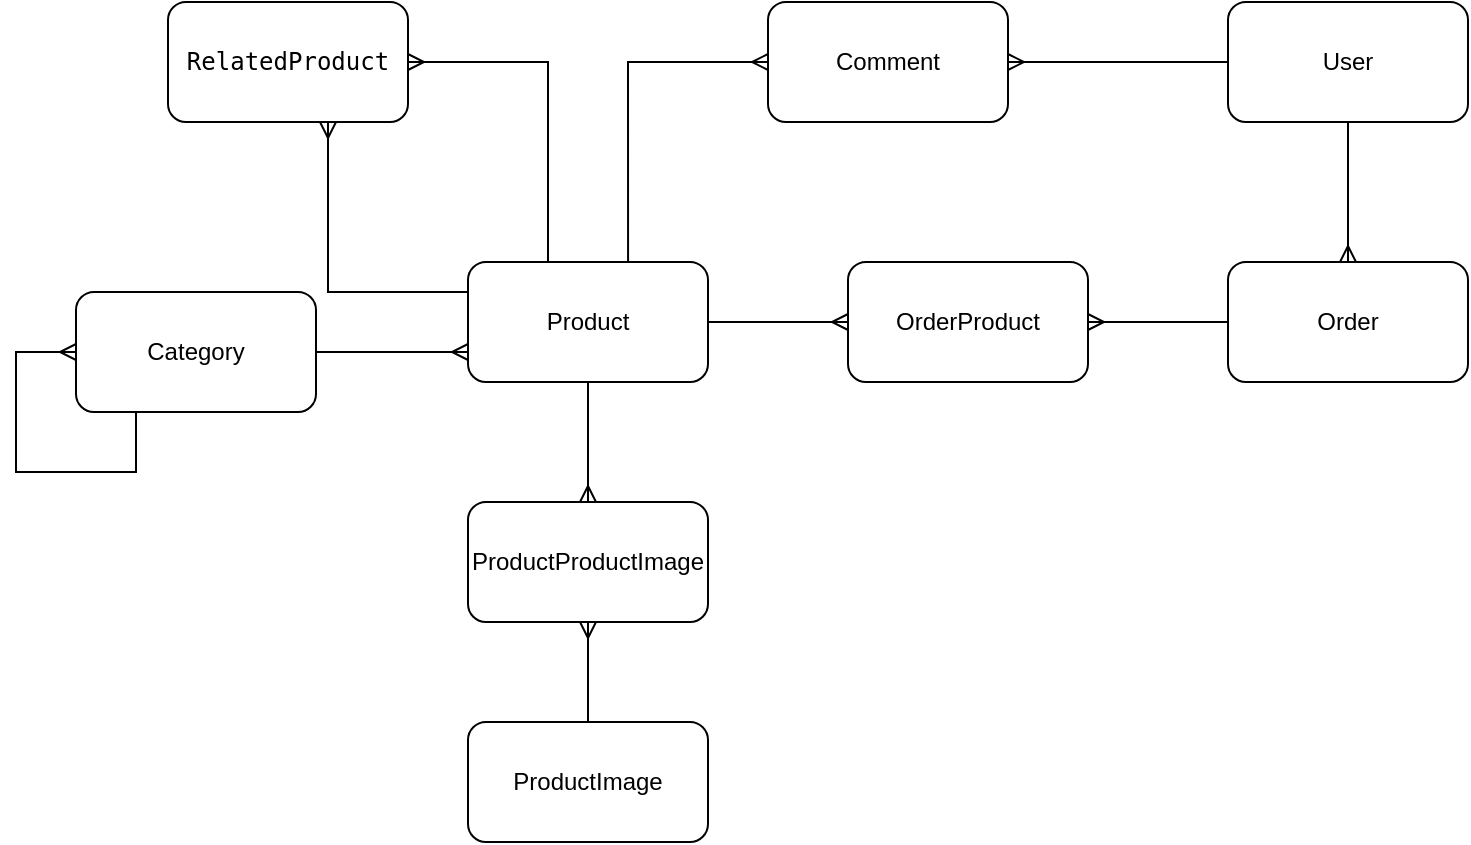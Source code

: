 <mxfile version="24.4.4" type="device">
  <diagram name="Page-1" id="E098p-_CdfFimfwnWkUK">
    <mxGraphModel dx="1050" dy="557" grid="1" gridSize="10" guides="1" tooltips="1" connect="1" arrows="1" fold="1" page="1" pageScale="1" pageWidth="827" pageHeight="1169" math="0" shadow="0">
      <root>
        <mxCell id="0" />
        <mxCell id="1" parent="0" />
        <mxCell id="5VkKAmdnZOoy0N5K2ojt-14" style="edgeStyle=orthogonalEdgeStyle;rounded=0;orthogonalLoop=1;jettySize=auto;html=1;entryX=0.5;entryY=0;entryDx=0;entryDy=0;endArrow=ERmany;endFill=0;" edge="1" parent="1" source="5VkKAmdnZOoy0N5K2ojt-1" target="5VkKAmdnZOoy0N5K2ojt-5">
          <mxGeometry relative="1" as="geometry" />
        </mxCell>
        <mxCell id="5VkKAmdnZOoy0N5K2ojt-18" value="" style="edgeStyle=orthogonalEdgeStyle;rounded=0;orthogonalLoop=1;jettySize=auto;html=1;endArrow=ERmany;endFill=0;" edge="1" parent="1" source="5VkKAmdnZOoy0N5K2ojt-1" target="5VkKAmdnZOoy0N5K2ojt-15">
          <mxGeometry relative="1" as="geometry" />
        </mxCell>
        <mxCell id="5VkKAmdnZOoy0N5K2ojt-1" value="User" style="rounded=1;whiteSpace=wrap;html=1;" vertex="1" parent="1">
          <mxGeometry x="630" y="10" width="120" height="60" as="geometry" />
        </mxCell>
        <mxCell id="5VkKAmdnZOoy0N5K2ojt-12" style="edgeStyle=orthogonalEdgeStyle;rounded=0;orthogonalLoop=1;jettySize=auto;html=1;exitX=1;exitY=0.5;exitDx=0;exitDy=0;entryX=0;entryY=0.75;entryDx=0;entryDy=0;endArrow=ERmany;endFill=0;" edge="1" parent="1" source="5VkKAmdnZOoy0N5K2ojt-2" target="5VkKAmdnZOoy0N5K2ojt-3">
          <mxGeometry relative="1" as="geometry" />
        </mxCell>
        <mxCell id="5VkKAmdnZOoy0N5K2ojt-2" value="Category" style="rounded=1;whiteSpace=wrap;html=1;" vertex="1" parent="1">
          <mxGeometry x="54" y="155" width="120" height="60" as="geometry" />
        </mxCell>
        <mxCell id="5VkKAmdnZOoy0N5K2ojt-10" style="edgeStyle=orthogonalEdgeStyle;rounded=0;orthogonalLoop=1;jettySize=auto;html=1;exitX=0.5;exitY=1;exitDx=0;exitDy=0;entryX=0.5;entryY=0;entryDx=0;entryDy=0;endArrow=ERmany;endFill=0;" edge="1" parent="1" source="5VkKAmdnZOoy0N5K2ojt-3" target="5VkKAmdnZOoy0N5K2ojt-7">
          <mxGeometry relative="1" as="geometry" />
        </mxCell>
        <mxCell id="5VkKAmdnZOoy0N5K2ojt-16" style="edgeStyle=orthogonalEdgeStyle;rounded=0;orthogonalLoop=1;jettySize=auto;html=1;exitX=0.667;exitY=0.003;exitDx=0;exitDy=0;entryX=0;entryY=0.5;entryDx=0;entryDy=0;endArrow=ERmany;endFill=0;exitPerimeter=0;" edge="1" parent="1" source="5VkKAmdnZOoy0N5K2ojt-3" target="5VkKAmdnZOoy0N5K2ojt-15">
          <mxGeometry relative="1" as="geometry">
            <Array as="points">
              <mxPoint x="330" y="40" />
            </Array>
          </mxGeometry>
        </mxCell>
        <mxCell id="5VkKAmdnZOoy0N5K2ojt-20" style="edgeStyle=orthogonalEdgeStyle;rounded=0;orthogonalLoop=1;jettySize=auto;html=1;exitX=0.25;exitY=0;exitDx=0;exitDy=0;entryX=1;entryY=0.5;entryDx=0;entryDy=0;endArrow=ERmany;endFill=0;" edge="1" parent="1" source="5VkKAmdnZOoy0N5K2ojt-3" target="5VkKAmdnZOoy0N5K2ojt-19">
          <mxGeometry relative="1" as="geometry">
            <Array as="points">
              <mxPoint x="290" y="140" />
              <mxPoint x="290" y="40" />
            </Array>
          </mxGeometry>
        </mxCell>
        <mxCell id="5VkKAmdnZOoy0N5K2ojt-3" value="Product" style="rounded=1;whiteSpace=wrap;html=1;" vertex="1" parent="1">
          <mxGeometry x="250" y="140" width="120" height="60" as="geometry" />
        </mxCell>
        <mxCell id="5VkKAmdnZOoy0N5K2ojt-11" style="edgeStyle=orthogonalEdgeStyle;rounded=0;orthogonalLoop=1;jettySize=auto;html=1;exitX=0.5;exitY=0;exitDx=0;exitDy=0;entryX=0.5;entryY=1;entryDx=0;entryDy=0;endArrow=ERmany;endFill=0;" edge="1" parent="1" source="5VkKAmdnZOoy0N5K2ojt-4" target="5VkKAmdnZOoy0N5K2ojt-7">
          <mxGeometry relative="1" as="geometry" />
        </mxCell>
        <mxCell id="5VkKAmdnZOoy0N5K2ojt-4" value="ProductImage" style="rounded=1;whiteSpace=wrap;html=1;" vertex="1" parent="1">
          <mxGeometry x="250" y="370" width="120" height="60" as="geometry" />
        </mxCell>
        <mxCell id="5VkKAmdnZOoy0N5K2ojt-9" style="edgeStyle=orthogonalEdgeStyle;rounded=0;orthogonalLoop=1;jettySize=auto;html=1;exitX=0;exitY=0.5;exitDx=0;exitDy=0;entryX=1;entryY=0.5;entryDx=0;entryDy=0;endArrow=ERmany;endFill=0;" edge="1" parent="1" source="5VkKAmdnZOoy0N5K2ojt-5" target="5VkKAmdnZOoy0N5K2ojt-6">
          <mxGeometry relative="1" as="geometry" />
        </mxCell>
        <mxCell id="5VkKAmdnZOoy0N5K2ojt-5" value="Order" style="rounded=1;whiteSpace=wrap;html=1;" vertex="1" parent="1">
          <mxGeometry x="630" y="140" width="120" height="60" as="geometry" />
        </mxCell>
        <mxCell id="5VkKAmdnZOoy0N5K2ojt-8" style="edgeStyle=orthogonalEdgeStyle;rounded=0;orthogonalLoop=1;jettySize=auto;html=1;entryX=1;entryY=0.5;entryDx=0;entryDy=0;endArrow=none;endFill=0;startArrow=ERmany;startFill=0;" edge="1" parent="1" source="5VkKAmdnZOoy0N5K2ojt-6" target="5VkKAmdnZOoy0N5K2ojt-3">
          <mxGeometry relative="1" as="geometry" />
        </mxCell>
        <mxCell id="5VkKAmdnZOoy0N5K2ojt-6" value="OrderProduct" style="rounded=1;whiteSpace=wrap;html=1;" vertex="1" parent="1">
          <mxGeometry x="440" y="140" width="120" height="60" as="geometry" />
        </mxCell>
        <mxCell id="5VkKAmdnZOoy0N5K2ojt-7" value="ProductProductImage" style="rounded=1;whiteSpace=wrap;html=1;" vertex="1" parent="1">
          <mxGeometry x="250" y="260" width="120" height="60" as="geometry" />
        </mxCell>
        <mxCell id="5VkKAmdnZOoy0N5K2ojt-13" style="edgeStyle=orthogonalEdgeStyle;rounded=0;orthogonalLoop=1;jettySize=auto;html=1;entryX=0;entryY=0.5;entryDx=0;entryDy=0;endArrow=ERmany;endFill=0;" edge="1" parent="1" target="5VkKAmdnZOoy0N5K2ojt-2">
          <mxGeometry relative="1" as="geometry">
            <mxPoint x="84" y="215" as="sourcePoint" />
            <Array as="points">
              <mxPoint x="84" y="245" />
              <mxPoint x="24" y="245" />
              <mxPoint x="24" y="185" />
            </Array>
          </mxGeometry>
        </mxCell>
        <mxCell id="5VkKAmdnZOoy0N5K2ojt-15" value="Comment" style="rounded=1;whiteSpace=wrap;html=1;" vertex="1" parent="1">
          <mxGeometry x="400" y="10" width="120" height="60" as="geometry" />
        </mxCell>
        <mxCell id="5VkKAmdnZOoy0N5K2ojt-21" value="" style="edgeStyle=orthogonalEdgeStyle;rounded=0;orthogonalLoop=1;jettySize=auto;html=1;entryX=0;entryY=0.25;entryDx=0;entryDy=0;endArrow=none;endFill=0;startArrow=ERmany;startFill=0;" edge="1" parent="1" source="5VkKAmdnZOoy0N5K2ojt-19" target="5VkKAmdnZOoy0N5K2ojt-3">
          <mxGeometry relative="1" as="geometry">
            <Array as="points">
              <mxPoint x="180" y="155" />
            </Array>
          </mxGeometry>
        </mxCell>
        <mxCell id="5VkKAmdnZOoy0N5K2ojt-19" value="&lt;div style=&quot;background-color:#ffffff;color:#080808&quot;&gt;&lt;pre style=&quot;font-family:&#39;JetBrains Mono&#39;,monospace;font-size:9,8pt;&quot;&gt;&lt;span style=&quot;color:#000000;&quot;&gt;RelatedProduct&lt;/span&gt;&lt;/pre&gt;&lt;/div&gt;" style="rounded=1;whiteSpace=wrap;html=1;" vertex="1" parent="1">
          <mxGeometry x="100" y="10" width="120" height="60" as="geometry" />
        </mxCell>
      </root>
    </mxGraphModel>
  </diagram>
</mxfile>
